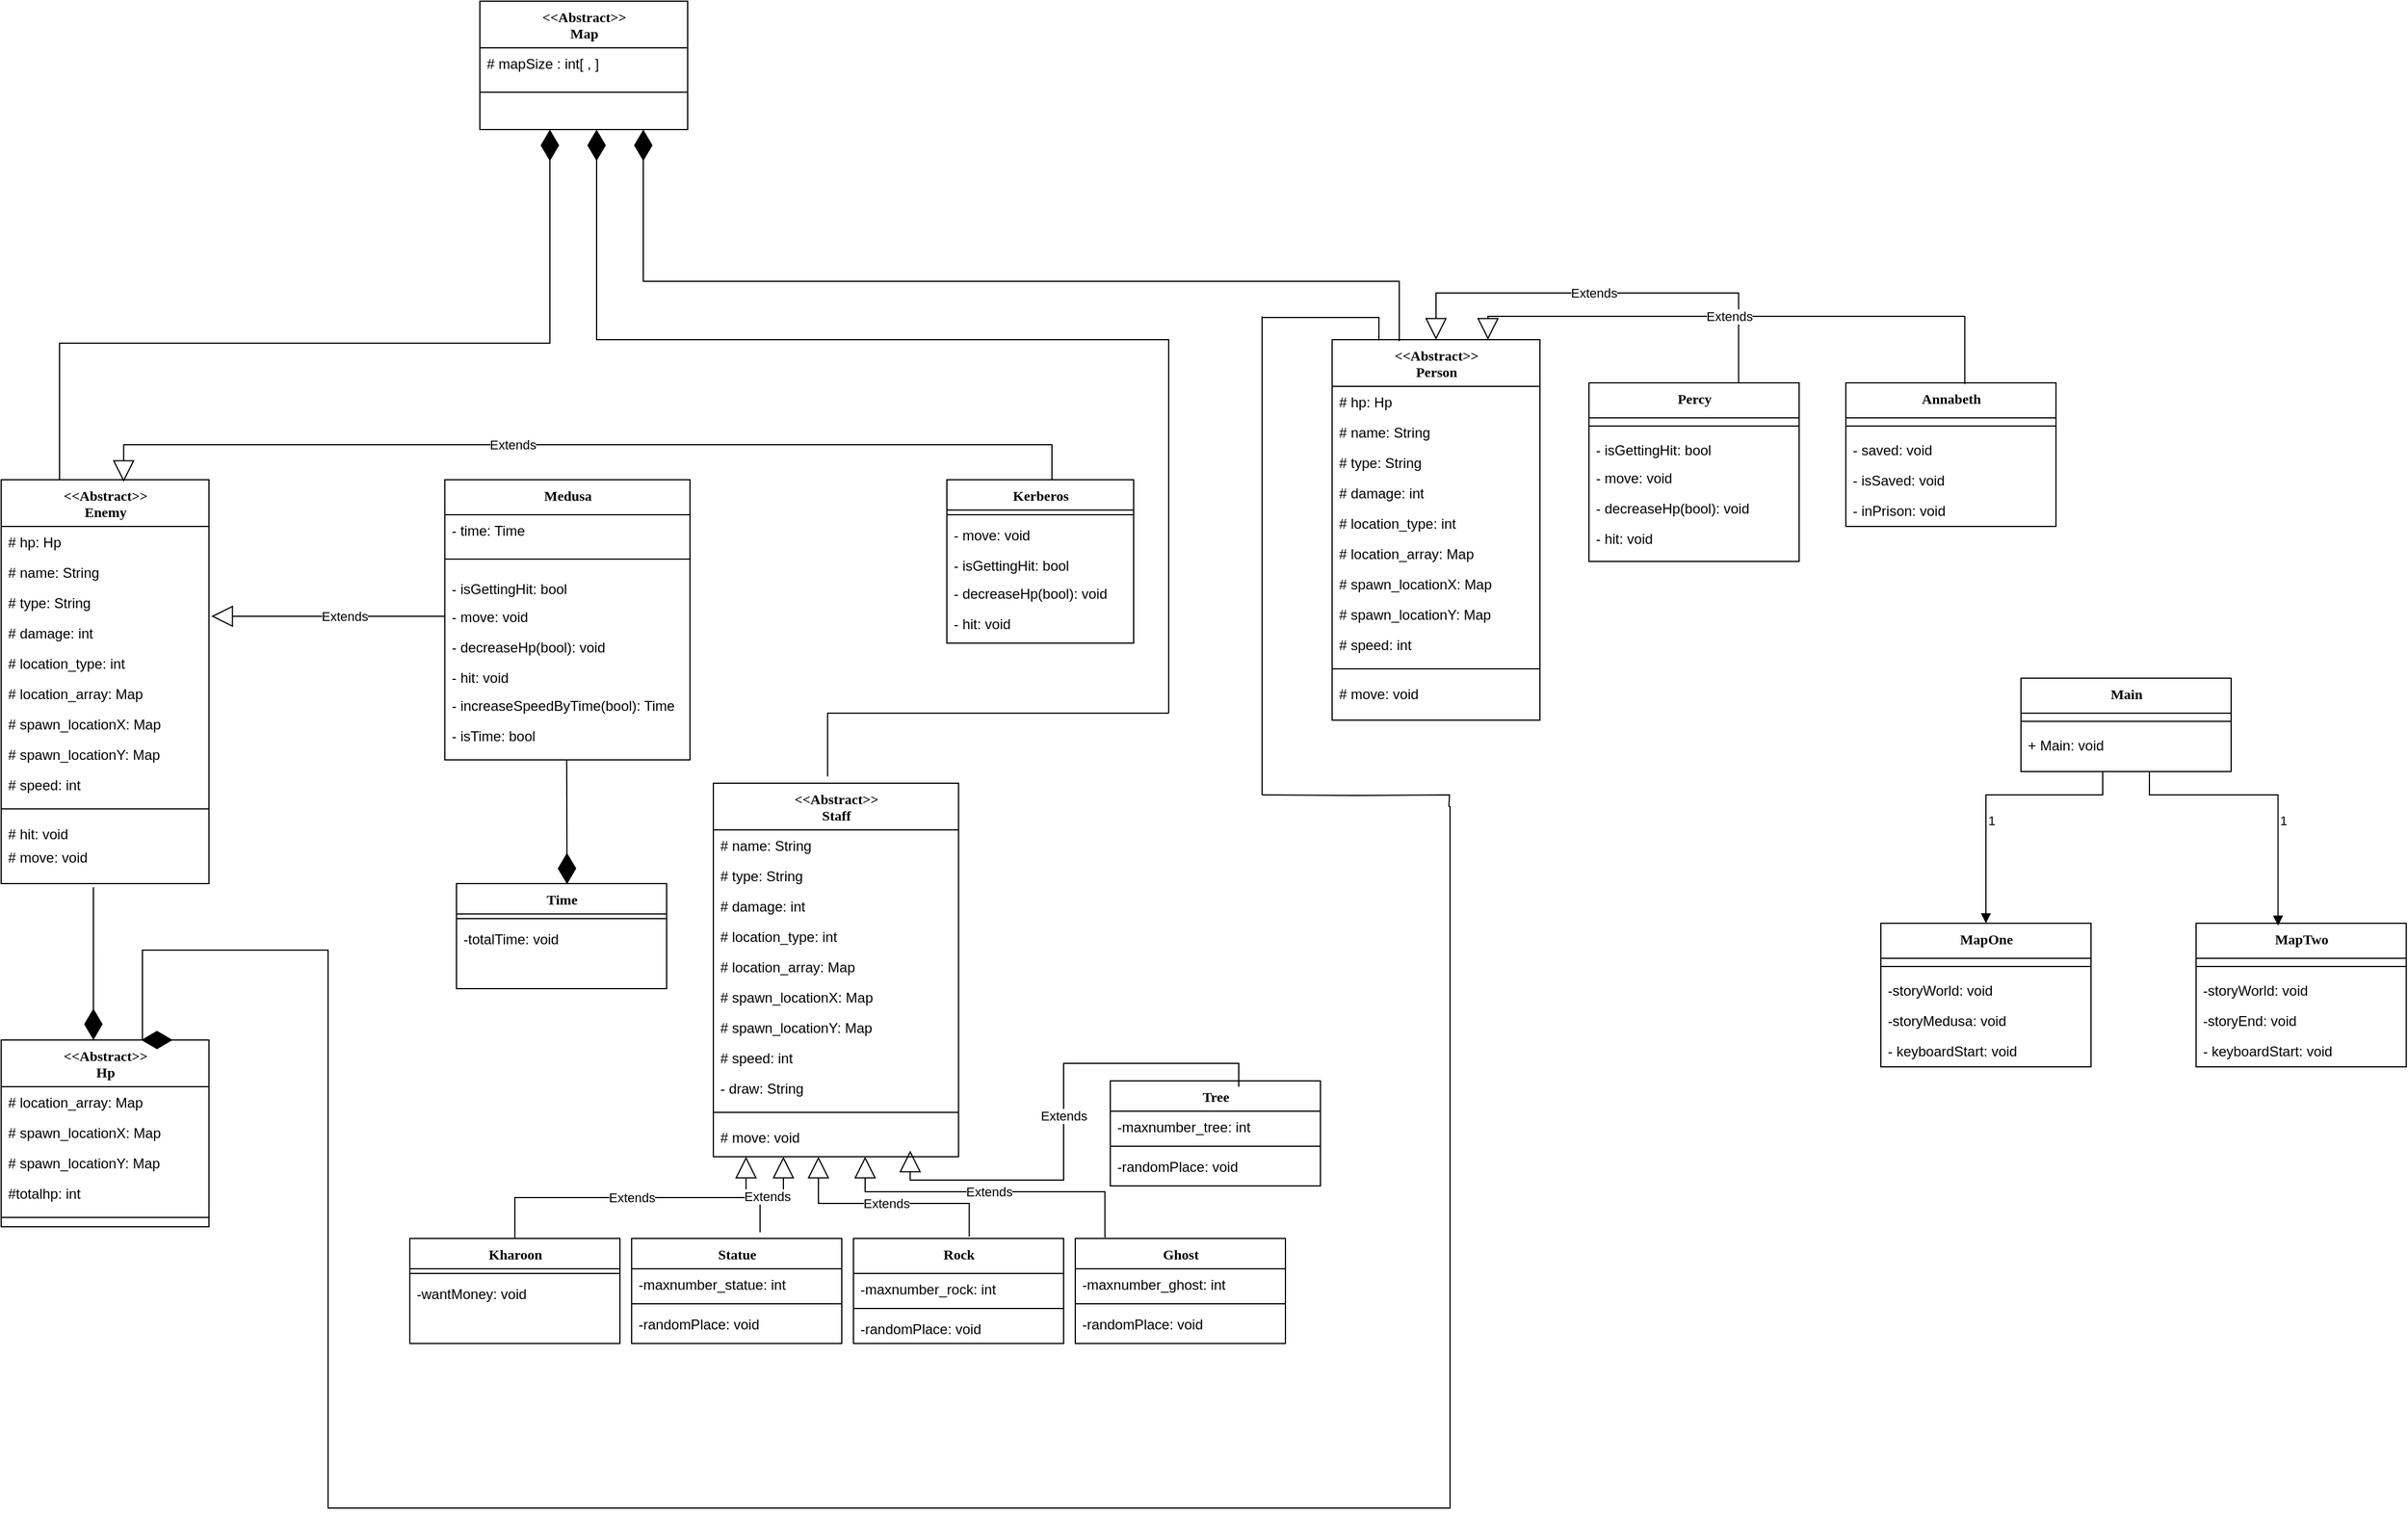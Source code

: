 <mxfile version="24.2.5" type="github">
  <diagram name="Page-1" id="9f46799a-70d6-7492-0946-bef42562c5a5">
    <mxGraphModel dx="1789" dy="2050" grid="1" gridSize="10" guides="1" tooltips="1" connect="1" arrows="1" fold="1" page="1" pageScale="1" pageWidth="1100" pageHeight="850" background="none" math="0" shadow="0">
      <root>
        <mxCell id="0" />
        <mxCell id="1" parent="0" />
        <mxCell id="78961159f06e98e8-17" value="&amp;lt;&amp;lt;Abstract&amp;gt;&amp;gt;&lt;br&gt;Enemy" style="swimlane;html=1;fontStyle=1;align=center;verticalAlign=top;childLayout=stackLayout;horizontal=1;startSize=40;horizontalStack=0;resizeParent=1;resizeLast=0;collapsible=1;marginBottom=0;swimlaneFillColor=#ffffff;rounded=0;shadow=0;comic=0;labelBackgroundColor=none;strokeWidth=1;fillColor=none;fontFamily=Verdana;fontSize=12" parent="1" vertex="1">
          <mxGeometry x="40" y="-400" width="178" height="346" as="geometry" />
        </mxCell>
        <mxCell id="78961159f06e98e8-21" value="# hp: Hp" style="text;html=1;strokeColor=none;fillColor=none;align=left;verticalAlign=top;spacingLeft=4;spacingRight=4;whiteSpace=wrap;overflow=hidden;rotatable=0;points=[[0,0.5],[1,0.5]];portConstraint=eastwest;" parent="78961159f06e98e8-17" vertex="1">
          <mxGeometry y="40" width="178" height="26" as="geometry" />
        </mxCell>
        <mxCell id="78961159f06e98e8-23" value="# name: String" style="text;html=1;strokeColor=none;fillColor=none;align=left;verticalAlign=top;spacingLeft=4;spacingRight=4;whiteSpace=wrap;overflow=hidden;rotatable=0;points=[[0,0.5],[1,0.5]];portConstraint=eastwest;" parent="78961159f06e98e8-17" vertex="1">
          <mxGeometry y="66" width="178" height="26" as="geometry" />
        </mxCell>
        <mxCell id="78961159f06e98e8-25" value="# type: String" style="text;html=1;strokeColor=none;fillColor=none;align=left;verticalAlign=top;spacingLeft=4;spacingRight=4;whiteSpace=wrap;overflow=hidden;rotatable=0;points=[[0,0.5],[1,0.5]];portConstraint=eastwest;" parent="78961159f06e98e8-17" vertex="1">
          <mxGeometry y="92" width="178" height="26" as="geometry" />
        </mxCell>
        <mxCell id="78961159f06e98e8-26" value="# damage: int" style="text;html=1;strokeColor=none;fillColor=none;align=left;verticalAlign=top;spacingLeft=4;spacingRight=4;whiteSpace=wrap;overflow=hidden;rotatable=0;points=[[0,0.5],[1,0.5]];portConstraint=eastwest;" parent="78961159f06e98e8-17" vertex="1">
          <mxGeometry y="118" width="178" height="26" as="geometry" />
        </mxCell>
        <mxCell id="78961159f06e98e8-24" value="# location_type: int&lt;div&gt;&lt;br&gt;&lt;/div&gt;" style="text;html=1;strokeColor=none;fillColor=none;align=left;verticalAlign=top;spacingLeft=4;spacingRight=4;whiteSpace=wrap;overflow=hidden;rotatable=0;points=[[0,0.5],[1,0.5]];portConstraint=eastwest;" parent="78961159f06e98e8-17" vertex="1">
          <mxGeometry y="144" width="178" height="26" as="geometry" />
        </mxCell>
        <mxCell id="qDR1dN11LgxM--blbOob-2" value="# location_array: Map&lt;div&gt;&lt;br&gt;&lt;/div&gt;" style="text;html=1;strokeColor=none;fillColor=none;align=left;verticalAlign=top;spacingLeft=4;spacingRight=4;whiteSpace=wrap;overflow=hidden;rotatable=0;points=[[0,0.5],[1,0.5]];portConstraint=eastwest;" vertex="1" parent="78961159f06e98e8-17">
          <mxGeometry y="170" width="178" height="26" as="geometry" />
        </mxCell>
        <mxCell id="qDR1dN11LgxM--blbOob-3" value="# spawn_locationX: Map&lt;div&gt;&lt;br&gt;&lt;/div&gt;" style="text;html=1;strokeColor=none;fillColor=none;align=left;verticalAlign=top;spacingLeft=4;spacingRight=4;whiteSpace=wrap;overflow=hidden;rotatable=0;points=[[0,0.5],[1,0.5]];portConstraint=eastwest;" vertex="1" parent="78961159f06e98e8-17">
          <mxGeometry y="196" width="178" height="26" as="geometry" />
        </mxCell>
        <mxCell id="qDR1dN11LgxM--blbOob-4" value="&lt;div&gt;# spawn_locationY: Map&lt;div&gt;&lt;br&gt;&lt;/div&gt;&lt;/div&gt;" style="text;html=1;strokeColor=none;fillColor=none;align=left;verticalAlign=top;spacingLeft=4;spacingRight=4;whiteSpace=wrap;overflow=hidden;rotatable=0;points=[[0,0.5],[1,0.5]];portConstraint=eastwest;" vertex="1" parent="78961159f06e98e8-17">
          <mxGeometry y="222" width="178" height="26" as="geometry" />
        </mxCell>
        <mxCell id="qDR1dN11LgxM--blbOob-5" value="&lt;div&gt;# speed: int&lt;/div&gt;&lt;div&gt;&lt;br&gt;&lt;div&gt;&lt;br&gt;&lt;/div&gt;&lt;/div&gt;" style="text;html=1;strokeColor=none;fillColor=none;align=left;verticalAlign=top;spacingLeft=4;spacingRight=4;whiteSpace=wrap;overflow=hidden;rotatable=0;points=[[0,0.5],[1,0.5]];portConstraint=eastwest;" vertex="1" parent="78961159f06e98e8-17">
          <mxGeometry y="248" width="178" height="26" as="geometry" />
        </mxCell>
        <mxCell id="78961159f06e98e8-19" value="" style="line;html=1;strokeWidth=1;fillColor=none;align=left;verticalAlign=middle;spacingTop=-1;spacingLeft=3;spacingRight=3;rotatable=0;labelPosition=right;points=[];portConstraint=eastwest;" parent="78961159f06e98e8-17" vertex="1">
          <mxGeometry y="274" width="178" height="16" as="geometry" />
        </mxCell>
        <mxCell id="78961159f06e98e8-20" value="# hit: void" style="text;html=1;strokeColor=none;fillColor=none;align=left;verticalAlign=top;spacingLeft=4;spacingRight=4;whiteSpace=wrap;overflow=hidden;rotatable=0;points=[[0,0.5],[1,0.5]];portConstraint=eastwest;" parent="78961159f06e98e8-17" vertex="1">
          <mxGeometry y="290" width="178" height="20" as="geometry" />
        </mxCell>
        <mxCell id="78961159f06e98e8-27" value="# move: void" style="text;html=1;strokeColor=none;fillColor=none;align=left;verticalAlign=top;spacingLeft=4;spacingRight=4;whiteSpace=wrap;overflow=hidden;rotatable=0;points=[[0,0.5],[1,0.5]];portConstraint=eastwest;" parent="78961159f06e98e8-17" vertex="1">
          <mxGeometry y="310" width="178" height="36" as="geometry" />
        </mxCell>
        <mxCell id="qDR1dN11LgxM--blbOob-1" style="edgeStyle=orthogonalEdgeStyle;rounded=0;orthogonalLoop=1;jettySize=auto;html=1;exitX=1;exitY=0.5;exitDx=0;exitDy=0;" edge="1" parent="78961159f06e98e8-17" source="78961159f06e98e8-24" target="78961159f06e98e8-24">
          <mxGeometry relative="1" as="geometry" />
        </mxCell>
        <mxCell id="78961159f06e98e8-30" value="Medusa" style="swimlane;html=1;fontStyle=1;align=center;verticalAlign=top;childLayout=stackLayout;horizontal=1;startSize=30;horizontalStack=0;resizeParent=1;resizeLast=0;collapsible=1;marginBottom=0;swimlaneFillColor=#ffffff;rounded=0;shadow=0;comic=0;labelBackgroundColor=none;strokeWidth=1;fillColor=none;fontFamily=Verdana;fontSize=12" parent="1" vertex="1">
          <mxGeometry x="420" y="-400" width="210" height="240" as="geometry" />
        </mxCell>
        <mxCell id="qDR1dN11LgxM--blbOob-23" value="- time: Time" style="text;html=1;strokeColor=none;fillColor=none;align=left;verticalAlign=top;spacingLeft=4;spacingRight=4;whiteSpace=wrap;overflow=hidden;rotatable=0;points=[[0,0.5],[1,0.5]];portConstraint=eastwest;" vertex="1" parent="78961159f06e98e8-30">
          <mxGeometry y="30" width="210" height="26" as="geometry" />
        </mxCell>
        <mxCell id="78961159f06e98e8-38" value="" style="line;html=1;strokeWidth=1;fillColor=none;align=left;verticalAlign=middle;spacingTop=-1;spacingLeft=3;spacingRight=3;rotatable=0;labelPosition=right;points=[];portConstraint=eastwest;" parent="78961159f06e98e8-30" vertex="1">
          <mxGeometry y="56" width="210" height="24" as="geometry" />
        </mxCell>
        <mxCell id="78961159f06e98e8-42" value="- isGettingHit: bool" style="text;html=1;strokeColor=none;fillColor=none;align=left;verticalAlign=top;spacingLeft=4;spacingRight=4;whiteSpace=wrap;overflow=hidden;rotatable=0;points=[[0,0.5],[1,0.5]];portConstraint=eastwest;" parent="78961159f06e98e8-30" vertex="1">
          <mxGeometry y="80" width="210" height="24" as="geometry" />
        </mxCell>
        <mxCell id="qDR1dN11LgxM--blbOob-9" value="- move: void" style="text;html=1;strokeColor=none;fillColor=none;align=left;verticalAlign=top;spacingLeft=4;spacingRight=4;whiteSpace=wrap;overflow=hidden;rotatable=0;points=[[0,0.5],[1,0.5]];portConstraint=eastwest;" vertex="1" parent="78961159f06e98e8-30">
          <mxGeometry y="104" width="210" height="26" as="geometry" />
        </mxCell>
        <mxCell id="78961159f06e98e8-40" value="- decreaseHp(bool): void" style="text;html=1;strokeColor=none;fillColor=none;align=left;verticalAlign=top;spacingLeft=4;spacingRight=4;whiteSpace=wrap;overflow=hidden;rotatable=0;points=[[0,0.5],[1,0.5]];portConstraint=eastwest;" parent="78961159f06e98e8-30" vertex="1">
          <mxGeometry y="130" width="210" height="26" as="geometry" />
        </mxCell>
        <mxCell id="78961159f06e98e8-39" value="- hit: void" style="text;html=1;strokeColor=none;fillColor=none;align=left;verticalAlign=top;spacingLeft=4;spacingRight=4;whiteSpace=wrap;overflow=hidden;rotatable=0;points=[[0,0.5],[1,0.5]];portConstraint=eastwest;" parent="78961159f06e98e8-30" vertex="1">
          <mxGeometry y="156" width="210" height="24" as="geometry" />
        </mxCell>
        <mxCell id="qDR1dN11LgxM--blbOob-24" value="- increaseSpeedByTime(bool): Time" style="text;html=1;strokeColor=none;fillColor=none;align=left;verticalAlign=top;spacingLeft=4;spacingRight=4;whiteSpace=wrap;overflow=hidden;rotatable=0;points=[[0,0.5],[1,0.5]];portConstraint=eastwest;" vertex="1" parent="78961159f06e98e8-30">
          <mxGeometry y="180" width="210" height="26" as="geometry" />
        </mxCell>
        <mxCell id="qDR1dN11LgxM--blbOob-161" value="- isTime: bool" style="text;html=1;strokeColor=none;fillColor=none;align=left;verticalAlign=top;spacingLeft=4;spacingRight=4;whiteSpace=wrap;overflow=hidden;rotatable=0;points=[[0,0.5],[1,0.5]];portConstraint=eastwest;" vertex="1" parent="78961159f06e98e8-30">
          <mxGeometry y="206" width="210" height="24" as="geometry" />
        </mxCell>
        <mxCell id="78961159f06e98e8-43" value="Kerberos" style="swimlane;html=1;fontStyle=1;align=center;verticalAlign=top;childLayout=stackLayout;horizontal=1;startSize=26;horizontalStack=0;resizeParent=1;resizeLast=0;collapsible=1;marginBottom=0;swimlaneFillColor=#ffffff;rounded=0;shadow=0;comic=0;labelBackgroundColor=none;strokeWidth=1;fillColor=none;fontFamily=Verdana;fontSize=12" parent="1" vertex="1">
          <mxGeometry x="850" y="-400" width="160" height="140" as="geometry" />
        </mxCell>
        <mxCell id="78961159f06e98e8-51" value="" style="line;html=1;strokeWidth=1;fillColor=none;align=left;verticalAlign=middle;spacingTop=-1;spacingLeft=3;spacingRight=3;rotatable=0;labelPosition=right;points=[];portConstraint=eastwest;" parent="78961159f06e98e8-43" vertex="1">
          <mxGeometry y="26" width="160" height="8" as="geometry" />
        </mxCell>
        <mxCell id="qDR1dN11LgxM--blbOob-25" value="- move: void" style="text;html=1;strokeColor=none;fillColor=none;align=left;verticalAlign=top;spacingLeft=4;spacingRight=4;whiteSpace=wrap;overflow=hidden;rotatable=0;points=[[0,0.5],[1,0.5]];portConstraint=eastwest;" vertex="1" parent="78961159f06e98e8-43">
          <mxGeometry y="34" width="160" height="26" as="geometry" />
        </mxCell>
        <mxCell id="qDR1dN11LgxM--blbOob-26" value="- isGettingHit: bool" style="text;html=1;strokeColor=none;fillColor=none;align=left;verticalAlign=top;spacingLeft=4;spacingRight=4;whiteSpace=wrap;overflow=hidden;rotatable=0;points=[[0,0.5],[1,0.5]];portConstraint=eastwest;" vertex="1" parent="78961159f06e98e8-43">
          <mxGeometry y="60" width="160" height="24" as="geometry" />
        </mxCell>
        <mxCell id="qDR1dN11LgxM--blbOob-27" value="- decreaseHp(bool): void" style="text;html=1;strokeColor=none;fillColor=none;align=left;verticalAlign=top;spacingLeft=4;spacingRight=4;whiteSpace=wrap;overflow=hidden;rotatable=0;points=[[0,0.5],[1,0.5]];portConstraint=eastwest;" vertex="1" parent="78961159f06e98e8-43">
          <mxGeometry y="84" width="160" height="26" as="geometry" />
        </mxCell>
        <mxCell id="qDR1dN11LgxM--blbOob-28" value="- hit: void" style="text;html=1;strokeColor=none;fillColor=none;align=left;verticalAlign=top;spacingLeft=4;spacingRight=4;whiteSpace=wrap;overflow=hidden;rotatable=0;points=[[0,0.5],[1,0.5]];portConstraint=eastwest;" vertex="1" parent="78961159f06e98e8-43">
          <mxGeometry y="110" width="160" height="24" as="geometry" />
        </mxCell>
        <mxCell id="78961159f06e98e8-95" value="&amp;lt;&amp;lt;Abstract&amp;gt;&amp;gt;&lt;br&gt;Staff" style="swimlane;html=1;fontStyle=1;align=center;verticalAlign=top;childLayout=stackLayout;horizontal=1;startSize=40;horizontalStack=0;resizeParent=1;resizeLast=0;collapsible=1;marginBottom=0;swimlaneFillColor=#ffffff;rounded=0;shadow=0;comic=0;labelBackgroundColor=none;strokeWidth=1;fillColor=none;fontFamily=Verdana;fontSize=12" parent="1" vertex="1">
          <mxGeometry x="650" y="-140" width="210" height="320" as="geometry" />
        </mxCell>
        <mxCell id="78961159f06e98e8-97" value="# name: String" style="text;html=1;strokeColor=none;fillColor=none;align=left;verticalAlign=top;spacingLeft=4;spacingRight=4;whiteSpace=wrap;overflow=hidden;rotatable=0;points=[[0,0.5],[1,0.5]];portConstraint=eastwest;" parent="78961159f06e98e8-95" vertex="1">
          <mxGeometry y="40" width="210" height="26" as="geometry" />
        </mxCell>
        <mxCell id="78961159f06e98e8-98" value="# type: String" style="text;html=1;strokeColor=none;fillColor=none;align=left;verticalAlign=top;spacingLeft=4;spacingRight=4;whiteSpace=wrap;overflow=hidden;rotatable=0;points=[[0,0.5],[1,0.5]];portConstraint=eastwest;" parent="78961159f06e98e8-95" vertex="1">
          <mxGeometry y="66" width="210" height="26" as="geometry" />
        </mxCell>
        <mxCell id="78961159f06e98e8-102" value="# damage: int&lt;div&gt;&lt;br/&gt;&lt;/div&gt;" style="text;html=1;strokeColor=none;fillColor=none;align=left;verticalAlign=top;spacingLeft=4;spacingRight=4;whiteSpace=wrap;overflow=hidden;rotatable=0;points=[[0,0.5],[1,0.5]];portConstraint=eastwest;" parent="78961159f06e98e8-95" vertex="1">
          <mxGeometry y="92" width="210" height="26" as="geometry" />
        </mxCell>
        <mxCell id="qDR1dN11LgxM--blbOob-32" value="&lt;div&gt;# location_type: int&lt;div&gt;&lt;br&gt;&lt;/div&gt;&lt;/div&gt;" style="text;html=1;strokeColor=none;fillColor=none;align=left;verticalAlign=top;spacingLeft=4;spacingRight=4;whiteSpace=wrap;overflow=hidden;rotatable=0;points=[[0,0.5],[1,0.5]];portConstraint=eastwest;" vertex="1" parent="78961159f06e98e8-95">
          <mxGeometry y="118" width="210" height="26" as="geometry" />
        </mxCell>
        <mxCell id="qDR1dN11LgxM--blbOob-33" value="# location_array: Map&lt;div&gt;&lt;br&gt;&lt;/div&gt;" style="text;html=1;strokeColor=none;fillColor=none;align=left;verticalAlign=top;spacingLeft=4;spacingRight=4;whiteSpace=wrap;overflow=hidden;rotatable=0;points=[[0,0.5],[1,0.5]];portConstraint=eastwest;" vertex="1" parent="78961159f06e98e8-95">
          <mxGeometry y="144" width="210" height="26" as="geometry" />
        </mxCell>
        <mxCell id="qDR1dN11LgxM--blbOob-34" value="# spawn_locationX: Map&lt;div&gt;&lt;br&gt;&lt;/div&gt;" style="text;html=1;strokeColor=none;fillColor=none;align=left;verticalAlign=top;spacingLeft=4;spacingRight=4;whiteSpace=wrap;overflow=hidden;rotatable=0;points=[[0,0.5],[1,0.5]];portConstraint=eastwest;" vertex="1" parent="78961159f06e98e8-95">
          <mxGeometry y="170" width="210" height="26" as="geometry" />
        </mxCell>
        <mxCell id="qDR1dN11LgxM--blbOob-35" value="&lt;div&gt;# spawn_locationY: Map&lt;div&gt;&lt;br&gt;&lt;/div&gt;&lt;/div&gt;" style="text;html=1;strokeColor=none;fillColor=none;align=left;verticalAlign=top;spacingLeft=4;spacingRight=4;whiteSpace=wrap;overflow=hidden;rotatable=0;points=[[0,0.5],[1,0.5]];portConstraint=eastwest;" vertex="1" parent="78961159f06e98e8-95">
          <mxGeometry y="196" width="210" height="26" as="geometry" />
        </mxCell>
        <mxCell id="qDR1dN11LgxM--blbOob-31" value="# speed: int&lt;div&gt;&lt;br&gt;&lt;/div&gt;" style="text;html=1;strokeColor=none;fillColor=none;align=left;verticalAlign=top;spacingLeft=4;spacingRight=4;whiteSpace=wrap;overflow=hidden;rotatable=0;points=[[0,0.5],[1,0.5]];portConstraint=eastwest;" vertex="1" parent="78961159f06e98e8-95">
          <mxGeometry y="222" width="210" height="26" as="geometry" />
        </mxCell>
        <mxCell id="qDR1dN11LgxM--blbOob-84" value="- draw: String" style="text;html=1;strokeColor=none;fillColor=none;align=left;verticalAlign=top;spacingLeft=4;spacingRight=4;whiteSpace=wrap;overflow=hidden;rotatable=0;points=[[0,0.5],[1,0.5]];portConstraint=eastwest;" vertex="1" parent="78961159f06e98e8-95">
          <mxGeometry y="248" width="210" height="26" as="geometry" />
        </mxCell>
        <mxCell id="78961159f06e98e8-103" value="" style="line;html=1;strokeWidth=1;fillColor=none;align=left;verticalAlign=middle;spacingTop=-1;spacingLeft=3;spacingRight=3;rotatable=0;labelPosition=right;points=[];portConstraint=eastwest;" parent="78961159f06e98e8-95" vertex="1">
          <mxGeometry y="274" width="210" height="16" as="geometry" />
        </mxCell>
        <mxCell id="qDR1dN11LgxM--blbOob-36" value="# move: void" style="text;html=1;strokeColor=none;fillColor=none;align=left;verticalAlign=top;spacingLeft=4;spacingRight=4;whiteSpace=wrap;overflow=hidden;rotatable=0;points=[[0,0.5],[1,0.5]];portConstraint=eastwest;" vertex="1" parent="78961159f06e98e8-95">
          <mxGeometry y="290" width="210" height="20" as="geometry" />
        </mxCell>
        <mxCell id="78961159f06e98e8-108" value="Rock" style="swimlane;html=1;fontStyle=1;align=center;verticalAlign=top;childLayout=stackLayout;horizontal=1;startSize=30;horizontalStack=0;resizeParent=1;resizeLast=0;collapsible=1;marginBottom=0;swimlaneFillColor=#ffffff;rounded=0;shadow=0;comic=0;labelBackgroundColor=none;strokeWidth=1;fillColor=none;fontFamily=Verdana;fontSize=12" parent="1" vertex="1">
          <mxGeometry x="770" y="250" width="180" height="90" as="geometry" />
        </mxCell>
        <mxCell id="qDR1dN11LgxM--blbOob-78" value="-maxnumber_rock: int" style="text;html=1;strokeColor=none;fillColor=none;align=left;verticalAlign=top;spacingLeft=4;spacingRight=4;whiteSpace=wrap;overflow=hidden;rotatable=0;points=[[0,0.5],[1,0.5]];portConstraint=eastwest;" vertex="1" parent="78961159f06e98e8-108">
          <mxGeometry y="30" width="180" height="26" as="geometry" />
        </mxCell>
        <mxCell id="78961159f06e98e8-116" value="" style="line;html=1;strokeWidth=1;fillColor=none;align=left;verticalAlign=middle;spacingTop=-1;spacingLeft=3;spacingRight=3;rotatable=0;labelPosition=right;points=[];portConstraint=eastwest;" parent="78961159f06e98e8-108" vertex="1">
          <mxGeometry y="56" width="180" height="8" as="geometry" />
        </mxCell>
        <mxCell id="qDR1dN11LgxM--blbOob-102" value="-randomPlace: void" style="text;html=1;strokeColor=none;fillColor=none;align=left;verticalAlign=top;spacingLeft=4;spacingRight=4;whiteSpace=wrap;overflow=hidden;rotatable=0;points=[[0,0.5],[1,0.5]];portConstraint=eastwest;" vertex="1" parent="78961159f06e98e8-108">
          <mxGeometry y="64" width="180" height="26" as="geometry" />
        </mxCell>
        <mxCell id="qDR1dN11LgxM--blbOob-18" value="Extends" style="endArrow=block;endSize=16;endFill=0;html=1;rounded=0;exitX=0;exitY=0.5;exitDx=0;exitDy=0;" edge="1" parent="1" source="qDR1dN11LgxM--blbOob-9">
          <mxGeometry x="-0.133" width="160" relative="1" as="geometry">
            <mxPoint x="430" y="40" as="sourcePoint" />
            <mxPoint x="220" y="-283" as="targetPoint" />
            <Array as="points">
              <mxPoint x="330" y="-283" />
            </Array>
            <mxPoint as="offset" />
          </mxGeometry>
        </mxCell>
        <mxCell id="qDR1dN11LgxM--blbOob-30" value="Extends" style="endArrow=block;endSize=16;endFill=0;html=1;rounded=0;entryX=0.5;entryY=0;entryDx=0;entryDy=0;edgeStyle=elbowEdgeStyle;elbow=vertical;exitX=0.463;exitY=-0.011;exitDx=0;exitDy=0;exitPerimeter=0;" edge="1" parent="1">
          <mxGeometry x="0.148" width="160" relative="1" as="geometry">
            <mxPoint x="940.0" y="-399.997" as="sourcePoint" />
            <mxPoint x="144.92" y="-398.16" as="targetPoint" />
            <Array as="points">
              <mxPoint x="550" y="-430" />
            </Array>
            <mxPoint as="offset" />
          </mxGeometry>
        </mxCell>
        <mxCell id="qDR1dN11LgxM--blbOob-37" value="Statue" style="swimlane;html=1;fontStyle=1;align=center;verticalAlign=top;childLayout=stackLayout;horizontal=1;startSize=26;horizontalStack=0;resizeParent=1;resizeLast=0;collapsible=1;marginBottom=0;swimlaneFillColor=#ffffff;rounded=0;shadow=0;comic=0;labelBackgroundColor=none;strokeWidth=1;fillColor=none;fontFamily=Verdana;fontSize=12" vertex="1" parent="1">
          <mxGeometry x="580" y="250" width="180" height="90" as="geometry" />
        </mxCell>
        <mxCell id="qDR1dN11LgxM--blbOob-77" value="-maxnumber_statue: int" style="text;html=1;strokeColor=none;fillColor=none;align=left;verticalAlign=top;spacingLeft=4;spacingRight=4;whiteSpace=wrap;overflow=hidden;rotatable=0;points=[[0,0.5],[1,0.5]];portConstraint=eastwest;" vertex="1" parent="qDR1dN11LgxM--blbOob-37">
          <mxGeometry y="26" width="180" height="26" as="geometry" />
        </mxCell>
        <mxCell id="qDR1dN11LgxM--blbOob-40" value="" style="line;html=1;strokeWidth=1;fillColor=none;align=left;verticalAlign=middle;spacingTop=-1;spacingLeft=3;spacingRight=3;rotatable=0;labelPosition=right;points=[];portConstraint=eastwest;" vertex="1" parent="qDR1dN11LgxM--blbOob-37">
          <mxGeometry y="52" width="180" height="8" as="geometry" />
        </mxCell>
        <mxCell id="qDR1dN11LgxM--blbOob-104" value="-randomPlace: void" style="text;html=1;strokeColor=none;fillColor=none;align=left;verticalAlign=top;spacingLeft=4;spacingRight=4;whiteSpace=wrap;overflow=hidden;rotatable=0;points=[[0,0.5],[1,0.5]];portConstraint=eastwest;" vertex="1" parent="qDR1dN11LgxM--blbOob-37">
          <mxGeometry y="60" width="180" height="26" as="geometry" />
        </mxCell>
        <mxCell id="qDR1dN11LgxM--blbOob-44" value="Kharoon" style="swimlane;html=1;fontStyle=1;align=center;verticalAlign=top;childLayout=stackLayout;horizontal=1;startSize=26;horizontalStack=0;resizeParent=1;resizeLast=0;collapsible=1;marginBottom=0;swimlaneFillColor=#ffffff;rounded=0;shadow=0;comic=0;labelBackgroundColor=none;strokeWidth=1;fillColor=none;fontFamily=Verdana;fontSize=12" vertex="1" parent="1">
          <mxGeometry x="390" y="250" width="180" height="90" as="geometry" />
        </mxCell>
        <mxCell id="qDR1dN11LgxM--blbOob-47" value="" style="line;html=1;strokeWidth=1;fillColor=none;align=left;verticalAlign=middle;spacingTop=-1;spacingLeft=3;spacingRight=3;rotatable=0;labelPosition=right;points=[];portConstraint=eastwest;" vertex="1" parent="qDR1dN11LgxM--blbOob-44">
          <mxGeometry y="26" width="180" height="8" as="geometry" />
        </mxCell>
        <mxCell id="qDR1dN11LgxM--blbOob-83" value="-wantMoney: void" style="text;html=1;strokeColor=none;fillColor=none;align=left;verticalAlign=top;spacingLeft=4;spacingRight=4;whiteSpace=wrap;overflow=hidden;rotatable=0;points=[[0,0.5],[1,0.5]];portConstraint=eastwest;" vertex="1" parent="qDR1dN11LgxM--blbOob-44">
          <mxGeometry y="34" width="180" height="26" as="geometry" />
        </mxCell>
        <mxCell id="qDR1dN11LgxM--blbOob-50" value="Extends" style="endArrow=block;endSize=16;endFill=0;html=1;rounded=0;edgeStyle=elbowEdgeStyle;elbow=vertical;exitX=0.5;exitY=0;exitDx=0;exitDy=0;" edge="1" parent="1" source="qDR1dN11LgxM--blbOob-44">
          <mxGeometry x="0.004" width="160" relative="1" as="geometry">
            <mxPoint x="440" y="250" as="sourcePoint" />
            <mxPoint x="678" y="180" as="targetPoint" />
            <mxPoint as="offset" />
          </mxGeometry>
        </mxCell>
        <mxCell id="qDR1dN11LgxM--blbOob-53" value="Extends" style="endArrow=block;endSize=16;endFill=0;html=1;rounded=0;edgeStyle=elbowEdgeStyle;elbow=vertical;exitX=0.567;exitY=-0.058;exitDx=0;exitDy=0;exitPerimeter=0;" edge="1" parent="1">
          <mxGeometry x="-0.099" y="-1" width="160" relative="1" as="geometry">
            <mxPoint x="690" y="244.78" as="sourcePoint" />
            <mxPoint x="710" y="180" as="targetPoint" />
            <mxPoint as="offset" />
            <Array as="points" />
          </mxGeometry>
        </mxCell>
        <mxCell id="qDR1dN11LgxM--blbOob-54" value="Extends" style="endArrow=block;endSize=16;endFill=0;html=1;rounded=0;edgeStyle=elbowEdgeStyle;elbow=vertical;exitX=0.551;exitY=-0.016;exitDx=0;exitDy=0;exitPerimeter=0;" edge="1" parent="1" source="78961159f06e98e8-108">
          <mxGeometry x="0.01" width="160" relative="1" as="geometry">
            <mxPoint x="1010" y="570" as="sourcePoint" />
            <mxPoint x="740" y="180" as="targetPoint" />
            <mxPoint as="offset" />
            <Array as="points">
              <mxPoint x="820" y="220" />
            </Array>
          </mxGeometry>
        </mxCell>
        <mxCell id="qDR1dN11LgxM--blbOob-63" value="&amp;lt;&amp;lt;Abstract&amp;gt;&amp;gt;&lt;br&gt;Map" style="swimlane;html=1;fontStyle=1;align=center;verticalAlign=top;childLayout=stackLayout;horizontal=1;startSize=40;horizontalStack=0;resizeParent=1;resizeLast=0;collapsible=1;marginBottom=0;swimlaneFillColor=#ffffff;rounded=0;shadow=0;comic=0;labelBackgroundColor=none;strokeWidth=1;fillColor=none;fontFamily=Verdana;fontSize=12" vertex="1" parent="1">
          <mxGeometry x="450" y="-810" width="178" height="110" as="geometry" />
        </mxCell>
        <mxCell id="qDR1dN11LgxM--blbOob-68" value="# mapSize : int[ , ]&lt;div&gt;&lt;br&gt;&lt;/div&gt;" style="text;html=1;strokeColor=none;fillColor=none;align=left;verticalAlign=top;spacingLeft=4;spacingRight=4;whiteSpace=wrap;overflow=hidden;rotatable=0;points=[[0,0.5],[1,0.5]];portConstraint=eastwest;" vertex="1" parent="qDR1dN11LgxM--blbOob-63">
          <mxGeometry y="40" width="178" height="26" as="geometry" />
        </mxCell>
        <mxCell id="qDR1dN11LgxM--blbOob-73" value="" style="line;html=1;strokeWidth=1;fillColor=none;align=left;verticalAlign=middle;spacingTop=-1;spacingLeft=3;spacingRight=3;rotatable=0;labelPosition=right;points=[];portConstraint=eastwest;" vertex="1" parent="qDR1dN11LgxM--blbOob-63">
          <mxGeometry y="66" width="178" height="24" as="geometry" />
        </mxCell>
        <mxCell id="qDR1dN11LgxM--blbOob-76" style="edgeStyle=orthogonalEdgeStyle;rounded=0;orthogonalLoop=1;jettySize=auto;html=1;exitX=1;exitY=0.5;exitDx=0;exitDy=0;" edge="1" parent="qDR1dN11LgxM--blbOob-63" source="qDR1dN11LgxM--blbOob-68" target="qDR1dN11LgxM--blbOob-68">
          <mxGeometry relative="1" as="geometry" />
        </mxCell>
        <mxCell id="qDR1dN11LgxM--blbOob-80" value="" style="endArrow=diamondThin;endFill=1;endSize=24;html=1;rounded=0;edgeStyle=orthogonalEdgeStyle;exitX=0.294;exitY=-0.007;exitDx=0;exitDy=0;exitPerimeter=0;" edge="1" parent="1">
          <mxGeometry width="160" relative="1" as="geometry">
            <mxPoint x="92.332" y="-400.0" as="sourcePoint" />
            <mxPoint x="510" y="-700" as="targetPoint" />
            <Array as="points">
              <mxPoint x="90" y="-400" />
              <mxPoint x="90" y="-517" />
              <mxPoint x="510" y="-517" />
            </Array>
          </mxGeometry>
        </mxCell>
        <mxCell id="qDR1dN11LgxM--blbOob-81" value="" style="endArrow=diamondThin;endFill=1;endSize=24;html=1;rounded=0;edgeStyle=elbowEdgeStyle;elbow=vertical;" edge="1" parent="1">
          <mxGeometry width="160" relative="1" as="geometry">
            <mxPoint x="1040" y="-200" as="sourcePoint" />
            <mxPoint x="550" y="-700" as="targetPoint" />
            <Array as="points">
              <mxPoint x="910" y="-520" />
            </Array>
          </mxGeometry>
        </mxCell>
        <mxCell id="qDR1dN11LgxM--blbOob-82" value="" style="endArrow=none;html=1;rounded=0;edgeStyle=elbowEdgeStyle;elbow=vertical;exitX=0.466;exitY=-0.018;exitDx=0;exitDy=0;exitPerimeter=0;" edge="1" parent="1" source="78961159f06e98e8-95">
          <mxGeometry width="50" height="50" relative="1" as="geometry">
            <mxPoint x="850" y="-180" as="sourcePoint" />
            <mxPoint x="1040" y="-200" as="targetPoint" />
            <Array as="points">
              <mxPoint x="950" y="-200" />
            </Array>
          </mxGeometry>
        </mxCell>
        <mxCell id="qDR1dN11LgxM--blbOob-85" value="&amp;lt;&amp;lt;Abstract&amp;gt;&amp;gt;&lt;br&gt;Person" style="swimlane;html=1;fontStyle=1;align=center;verticalAlign=top;childLayout=stackLayout;horizontal=1;startSize=40;horizontalStack=0;resizeParent=1;resizeLast=0;collapsible=1;marginBottom=0;swimlaneFillColor=#ffffff;rounded=0;shadow=0;comic=0;labelBackgroundColor=none;strokeWidth=1;fillColor=none;fontFamily=Verdana;fontSize=12" vertex="1" parent="1">
          <mxGeometry x="1180" y="-520" width="178" height="326" as="geometry" />
        </mxCell>
        <mxCell id="qDR1dN11LgxM--blbOob-86" value="# hp: Hp" style="text;html=1;strokeColor=none;fillColor=none;align=left;verticalAlign=top;spacingLeft=4;spacingRight=4;whiteSpace=wrap;overflow=hidden;rotatable=0;points=[[0,0.5],[1,0.5]];portConstraint=eastwest;" vertex="1" parent="qDR1dN11LgxM--blbOob-85">
          <mxGeometry y="40" width="178" height="26" as="geometry" />
        </mxCell>
        <mxCell id="qDR1dN11LgxM--blbOob-87" value="# name: String" style="text;html=1;strokeColor=none;fillColor=none;align=left;verticalAlign=top;spacingLeft=4;spacingRight=4;whiteSpace=wrap;overflow=hidden;rotatable=0;points=[[0,0.5],[1,0.5]];portConstraint=eastwest;" vertex="1" parent="qDR1dN11LgxM--blbOob-85">
          <mxGeometry y="66" width="178" height="26" as="geometry" />
        </mxCell>
        <mxCell id="qDR1dN11LgxM--blbOob-88" value="# type: String" style="text;html=1;strokeColor=none;fillColor=none;align=left;verticalAlign=top;spacingLeft=4;spacingRight=4;whiteSpace=wrap;overflow=hidden;rotatable=0;points=[[0,0.5],[1,0.5]];portConstraint=eastwest;" vertex="1" parent="qDR1dN11LgxM--blbOob-85">
          <mxGeometry y="92" width="178" height="26" as="geometry" />
        </mxCell>
        <mxCell id="qDR1dN11LgxM--blbOob-89" value="# damage: int" style="text;html=1;strokeColor=none;fillColor=none;align=left;verticalAlign=top;spacingLeft=4;spacingRight=4;whiteSpace=wrap;overflow=hidden;rotatable=0;points=[[0,0.5],[1,0.5]];portConstraint=eastwest;" vertex="1" parent="qDR1dN11LgxM--blbOob-85">
          <mxGeometry y="118" width="178" height="26" as="geometry" />
        </mxCell>
        <mxCell id="qDR1dN11LgxM--blbOob-90" value="# location_type: int&lt;div&gt;&lt;br&gt;&lt;/div&gt;" style="text;html=1;strokeColor=none;fillColor=none;align=left;verticalAlign=top;spacingLeft=4;spacingRight=4;whiteSpace=wrap;overflow=hidden;rotatable=0;points=[[0,0.5],[1,0.5]];portConstraint=eastwest;" vertex="1" parent="qDR1dN11LgxM--blbOob-85">
          <mxGeometry y="144" width="178" height="26" as="geometry" />
        </mxCell>
        <mxCell id="qDR1dN11LgxM--blbOob-91" value="# location_array: Map&lt;div&gt;&lt;br&gt;&lt;/div&gt;" style="text;html=1;strokeColor=none;fillColor=none;align=left;verticalAlign=top;spacingLeft=4;spacingRight=4;whiteSpace=wrap;overflow=hidden;rotatable=0;points=[[0,0.5],[1,0.5]];portConstraint=eastwest;" vertex="1" parent="qDR1dN11LgxM--blbOob-85">
          <mxGeometry y="170" width="178" height="26" as="geometry" />
        </mxCell>
        <mxCell id="qDR1dN11LgxM--blbOob-92" value="# spawn_locationX: Map&lt;div&gt;&lt;br&gt;&lt;/div&gt;" style="text;html=1;strokeColor=none;fillColor=none;align=left;verticalAlign=top;spacingLeft=4;spacingRight=4;whiteSpace=wrap;overflow=hidden;rotatable=0;points=[[0,0.5],[1,0.5]];portConstraint=eastwest;" vertex="1" parent="qDR1dN11LgxM--blbOob-85">
          <mxGeometry y="196" width="178" height="26" as="geometry" />
        </mxCell>
        <mxCell id="qDR1dN11LgxM--blbOob-93" value="&lt;div&gt;# spawn_locationY: Map&lt;div&gt;&lt;br&gt;&lt;/div&gt;&lt;/div&gt;" style="text;html=1;strokeColor=none;fillColor=none;align=left;verticalAlign=top;spacingLeft=4;spacingRight=4;whiteSpace=wrap;overflow=hidden;rotatable=0;points=[[0,0.5],[1,0.5]];portConstraint=eastwest;" vertex="1" parent="qDR1dN11LgxM--blbOob-85">
          <mxGeometry y="222" width="178" height="26" as="geometry" />
        </mxCell>
        <mxCell id="qDR1dN11LgxM--blbOob-94" value="&lt;div&gt;# speed: int&lt;/div&gt;&lt;div&gt;&lt;br&gt;&lt;div&gt;&lt;br&gt;&lt;/div&gt;&lt;/div&gt;" style="text;html=1;strokeColor=none;fillColor=none;align=left;verticalAlign=top;spacingLeft=4;spacingRight=4;whiteSpace=wrap;overflow=hidden;rotatable=0;points=[[0,0.5],[1,0.5]];portConstraint=eastwest;" vertex="1" parent="qDR1dN11LgxM--blbOob-85">
          <mxGeometry y="248" width="178" height="26" as="geometry" />
        </mxCell>
        <mxCell id="qDR1dN11LgxM--blbOob-95" value="" style="line;html=1;strokeWidth=1;fillColor=none;align=left;verticalAlign=middle;spacingTop=-1;spacingLeft=3;spacingRight=3;rotatable=0;labelPosition=right;points=[];portConstraint=eastwest;" vertex="1" parent="qDR1dN11LgxM--blbOob-85">
          <mxGeometry y="274" width="178" height="16" as="geometry" />
        </mxCell>
        <mxCell id="qDR1dN11LgxM--blbOob-97" value="# move: void" style="text;html=1;strokeColor=none;fillColor=none;align=left;verticalAlign=top;spacingLeft=4;spacingRight=4;whiteSpace=wrap;overflow=hidden;rotatable=0;points=[[0,0.5],[1,0.5]];portConstraint=eastwest;" vertex="1" parent="qDR1dN11LgxM--blbOob-85">
          <mxGeometry y="290" width="178" height="36" as="geometry" />
        </mxCell>
        <mxCell id="qDR1dN11LgxM--blbOob-98" style="edgeStyle=orthogonalEdgeStyle;rounded=0;orthogonalLoop=1;jettySize=auto;html=1;exitX=1;exitY=0.5;exitDx=0;exitDy=0;" edge="1" parent="qDR1dN11LgxM--blbOob-85" source="qDR1dN11LgxM--blbOob-90" target="qDR1dN11LgxM--blbOob-90">
          <mxGeometry relative="1" as="geometry" />
        </mxCell>
        <mxCell id="qDR1dN11LgxM--blbOob-99" value="Ghost" style="swimlane;html=1;fontStyle=1;align=center;verticalAlign=top;childLayout=stackLayout;horizontal=1;startSize=26;horizontalStack=0;resizeParent=1;resizeLast=0;collapsible=1;marginBottom=0;swimlaneFillColor=#ffffff;rounded=0;shadow=0;comic=0;labelBackgroundColor=none;strokeWidth=1;fillColor=none;fontFamily=Verdana;fontSize=12" vertex="1" parent="1">
          <mxGeometry x="960" y="250" width="180" height="90" as="geometry" />
        </mxCell>
        <mxCell id="qDR1dN11LgxM--blbOob-101" value="-maxnumber_ghost: int" style="text;html=1;strokeColor=none;fillColor=none;align=left;verticalAlign=top;spacingLeft=4;spacingRight=4;whiteSpace=wrap;overflow=hidden;rotatable=0;points=[[0,0.5],[1,0.5]];portConstraint=eastwest;" vertex="1" parent="qDR1dN11LgxM--blbOob-99">
          <mxGeometry y="26" width="180" height="26" as="geometry" />
        </mxCell>
        <mxCell id="qDR1dN11LgxM--blbOob-100" value="" style="line;html=1;strokeWidth=1;fillColor=none;align=left;verticalAlign=middle;spacingTop=-1;spacingLeft=3;spacingRight=3;rotatable=0;labelPosition=right;points=[];portConstraint=eastwest;" vertex="1" parent="qDR1dN11LgxM--blbOob-99">
          <mxGeometry y="52" width="180" height="8" as="geometry" />
        </mxCell>
        <mxCell id="qDR1dN11LgxM--blbOob-103" value="-randomPlace: void" style="text;html=1;strokeColor=none;fillColor=none;align=left;verticalAlign=top;spacingLeft=4;spacingRight=4;whiteSpace=wrap;overflow=hidden;rotatable=0;points=[[0,0.5],[1,0.5]];portConstraint=eastwest;" vertex="1" parent="qDR1dN11LgxM--blbOob-99">
          <mxGeometry y="60" width="180" height="26" as="geometry" />
        </mxCell>
        <mxCell id="qDR1dN11LgxM--blbOob-105" value="Extends" style="endArrow=block;endSize=16;endFill=0;html=1;rounded=0;edgeStyle=elbowEdgeStyle;elbow=vertical;exitX=0.141;exitY=-0.009;exitDx=0;exitDy=0;exitPerimeter=0;" edge="1" parent="1" source="qDR1dN11LgxM--blbOob-99">
          <mxGeometry x="0.01" width="160" relative="1" as="geometry">
            <mxPoint x="1041.42" y="248.56" as="sourcePoint" />
            <mxPoint x="780" y="180" as="targetPoint" />
            <mxPoint as="offset" />
            <Array as="points">
              <mxPoint x="890" y="210" />
            </Array>
          </mxGeometry>
        </mxCell>
        <mxCell id="qDR1dN11LgxM--blbOob-106" value="Percy" style="swimlane;html=1;fontStyle=1;align=center;verticalAlign=top;childLayout=stackLayout;horizontal=1;startSize=30;horizontalStack=0;resizeParent=1;resizeLast=0;collapsible=1;marginBottom=0;swimlaneFillColor=#ffffff;rounded=0;shadow=0;comic=0;labelBackgroundColor=none;strokeWidth=1;fillColor=none;fontFamily=Verdana;fontSize=12" vertex="1" parent="1">
          <mxGeometry x="1400" y="-483" width="180" height="153" as="geometry" />
        </mxCell>
        <mxCell id="qDR1dN11LgxM--blbOob-108" value="" style="line;html=1;strokeWidth=1;fillColor=none;align=left;verticalAlign=middle;spacingTop=-1;spacingLeft=3;spacingRight=3;rotatable=0;labelPosition=right;points=[];portConstraint=eastwest;" vertex="1" parent="qDR1dN11LgxM--blbOob-106">
          <mxGeometry y="30" width="180" height="14" as="geometry" />
        </mxCell>
        <mxCell id="qDR1dN11LgxM--blbOob-109" value="- isGettingHit: bool" style="text;html=1;strokeColor=none;fillColor=none;align=left;verticalAlign=top;spacingLeft=4;spacingRight=4;whiteSpace=wrap;overflow=hidden;rotatable=0;points=[[0,0.5],[1,0.5]];portConstraint=eastwest;" vertex="1" parent="qDR1dN11LgxM--blbOob-106">
          <mxGeometry y="44" width="180" height="24" as="geometry" />
        </mxCell>
        <mxCell id="qDR1dN11LgxM--blbOob-110" value="- move: void" style="text;html=1;strokeColor=none;fillColor=none;align=left;verticalAlign=top;spacingLeft=4;spacingRight=4;whiteSpace=wrap;overflow=hidden;rotatable=0;points=[[0,0.5],[1,0.5]];portConstraint=eastwest;" vertex="1" parent="qDR1dN11LgxM--blbOob-106">
          <mxGeometry y="68" width="180" height="26" as="geometry" />
        </mxCell>
        <mxCell id="qDR1dN11LgxM--blbOob-111" value="- decreaseHp(bool): void" style="text;html=1;strokeColor=none;fillColor=none;align=left;verticalAlign=top;spacingLeft=4;spacingRight=4;whiteSpace=wrap;overflow=hidden;rotatable=0;points=[[0,0.5],[1,0.5]];portConstraint=eastwest;" vertex="1" parent="qDR1dN11LgxM--blbOob-106">
          <mxGeometry y="94" width="180" height="26" as="geometry" />
        </mxCell>
        <mxCell id="qDR1dN11LgxM--blbOob-112" value="- hit: void" style="text;html=1;strokeColor=none;fillColor=none;align=left;verticalAlign=top;spacingLeft=4;spacingRight=4;whiteSpace=wrap;overflow=hidden;rotatable=0;points=[[0,0.5],[1,0.5]];portConstraint=eastwest;" vertex="1" parent="qDR1dN11LgxM--blbOob-106">
          <mxGeometry y="120" width="180" height="24" as="geometry" />
        </mxCell>
        <mxCell id="qDR1dN11LgxM--blbOob-114" value="Annabeth" style="swimlane;html=1;fontStyle=1;align=center;verticalAlign=top;childLayout=stackLayout;horizontal=1;startSize=30;horizontalStack=0;resizeParent=1;resizeLast=0;collapsible=1;marginBottom=0;swimlaneFillColor=#ffffff;rounded=0;shadow=0;comic=0;labelBackgroundColor=none;strokeWidth=1;fillColor=none;fontFamily=Verdana;fontSize=12" vertex="1" parent="1">
          <mxGeometry x="1620" y="-483" width="180" height="123" as="geometry" />
        </mxCell>
        <mxCell id="qDR1dN11LgxM--blbOob-116" value="" style="line;html=1;strokeWidth=1;fillColor=none;align=left;verticalAlign=middle;spacingTop=-1;spacingLeft=3;spacingRight=3;rotatable=0;labelPosition=right;points=[];portConstraint=eastwest;" vertex="1" parent="qDR1dN11LgxM--blbOob-114">
          <mxGeometry y="30" width="180" height="14" as="geometry" />
        </mxCell>
        <mxCell id="qDR1dN11LgxM--blbOob-118" value="- saved: void" style="text;html=1;strokeColor=none;fillColor=none;align=left;verticalAlign=top;spacingLeft=4;spacingRight=4;whiteSpace=wrap;overflow=hidden;rotatable=0;points=[[0,0.5],[1,0.5]];portConstraint=eastwest;" vertex="1" parent="qDR1dN11LgxM--blbOob-114">
          <mxGeometry y="44" width="180" height="26" as="geometry" />
        </mxCell>
        <mxCell id="qDR1dN11LgxM--blbOob-126" value="- isSaved: void" style="text;html=1;strokeColor=none;fillColor=none;align=left;verticalAlign=top;spacingLeft=4;spacingRight=4;whiteSpace=wrap;overflow=hidden;rotatable=0;points=[[0,0.5],[1,0.5]];portConstraint=eastwest;" vertex="1" parent="qDR1dN11LgxM--blbOob-114">
          <mxGeometry y="70" width="180" height="26" as="geometry" />
        </mxCell>
        <mxCell id="qDR1dN11LgxM--blbOob-127" value="- inPrison: void" style="text;html=1;strokeColor=none;fillColor=none;align=left;verticalAlign=top;spacingLeft=4;spacingRight=4;whiteSpace=wrap;overflow=hidden;rotatable=0;points=[[0,0.5],[1,0.5]];portConstraint=eastwest;" vertex="1" parent="qDR1dN11LgxM--blbOob-114">
          <mxGeometry y="96" width="180" height="26" as="geometry" />
        </mxCell>
        <mxCell id="qDR1dN11LgxM--blbOob-128" value="Extends" style="endArrow=block;endSize=16;endFill=0;html=1;rounded=0;entryX=0.5;entryY=0;entryDx=0;entryDy=0;edgeStyle=elbowEdgeStyle;elbow=vertical;exitX=0.712;exitY=0.001;exitDx=0;exitDy=0;exitPerimeter=0;" edge="1" parent="1" source="qDR1dN11LgxM--blbOob-106" target="qDR1dN11LgxM--blbOob-85">
          <mxGeometry x="0.067" width="160" relative="1" as="geometry">
            <mxPoint x="1630" y="-490" as="sourcePoint" />
            <mxPoint x="1252" y="-558.16" as="targetPoint" />
            <Array as="points">
              <mxPoint x="1430" y="-560" />
            </Array>
            <mxPoint as="offset" />
          </mxGeometry>
        </mxCell>
        <mxCell id="qDR1dN11LgxM--blbOob-129" value="Extends" style="endArrow=block;endSize=16;endFill=0;html=1;rounded=0;entryX=0.75;entryY=0;entryDx=0;entryDy=0;edgeStyle=elbowEdgeStyle;elbow=vertical;exitX=0.566;exitY=0.008;exitDx=0;exitDy=0;exitPerimeter=0;" edge="1" parent="1" source="qDR1dN11LgxM--blbOob-114" target="qDR1dN11LgxM--blbOob-85">
          <mxGeometry x="0.067" width="160" relative="1" as="geometry">
            <mxPoint x="1840" y="-490" as="sourcePoint" />
            <mxPoint x="1320" y="-530" as="targetPoint" />
            <Array as="points">
              <mxPoint x="1580" y="-540" />
            </Array>
            <mxPoint as="offset" />
          </mxGeometry>
        </mxCell>
        <mxCell id="qDR1dN11LgxM--blbOob-130" value="" style="endArrow=diamondThin;endFill=1;endSize=24;html=1;rounded=0;edgeStyle=elbowEdgeStyle;elbow=vertical;exitX=0.323;exitY=0.004;exitDx=0;exitDy=0;exitPerimeter=0;" edge="1" parent="1" source="qDR1dN11LgxM--blbOob-85">
          <mxGeometry width="160" relative="1" as="geometry">
            <mxPoint x="1240" y="-530" as="sourcePoint" />
            <mxPoint x="590" y="-700" as="targetPoint" />
            <Array as="points">
              <mxPoint x="840" y="-570" />
            </Array>
          </mxGeometry>
        </mxCell>
        <mxCell id="qDR1dN11LgxM--blbOob-131" value="&amp;lt;&amp;lt;Abstract&amp;gt;&amp;gt;&lt;br&gt;Hp" style="swimlane;html=1;fontStyle=1;align=center;verticalAlign=top;childLayout=stackLayout;horizontal=1;startSize=40;horizontalStack=0;resizeParent=1;resizeLast=0;collapsible=1;marginBottom=0;swimlaneFillColor=#ffffff;rounded=0;shadow=0;comic=0;labelBackgroundColor=none;strokeWidth=1;fillColor=none;fontFamily=Verdana;fontSize=12" vertex="1" parent="1">
          <mxGeometry x="40" y="80" width="178" height="160" as="geometry" />
        </mxCell>
        <mxCell id="qDR1dN11LgxM--blbOob-137" value="# location_array: Map&lt;div&gt;&lt;br&gt;&lt;/div&gt;" style="text;html=1;strokeColor=none;fillColor=none;align=left;verticalAlign=top;spacingLeft=4;spacingRight=4;whiteSpace=wrap;overflow=hidden;rotatable=0;points=[[0,0.5],[1,0.5]];portConstraint=eastwest;" vertex="1" parent="qDR1dN11LgxM--blbOob-131">
          <mxGeometry y="40" width="178" height="26" as="geometry" />
        </mxCell>
        <mxCell id="qDR1dN11LgxM--blbOob-138" value="# spawn_locationX: Map&lt;div&gt;&lt;br&gt;&lt;/div&gt;" style="text;html=1;strokeColor=none;fillColor=none;align=left;verticalAlign=top;spacingLeft=4;spacingRight=4;whiteSpace=wrap;overflow=hidden;rotatable=0;points=[[0,0.5],[1,0.5]];portConstraint=eastwest;" vertex="1" parent="qDR1dN11LgxM--blbOob-131">
          <mxGeometry y="66" width="178" height="26" as="geometry" />
        </mxCell>
        <mxCell id="qDR1dN11LgxM--blbOob-139" value="&lt;div&gt;# spawn_locationY: Map&lt;div&gt;&lt;br&gt;&lt;/div&gt;&lt;/div&gt;" style="text;html=1;strokeColor=none;fillColor=none;align=left;verticalAlign=top;spacingLeft=4;spacingRight=4;whiteSpace=wrap;overflow=hidden;rotatable=0;points=[[0,0.5],[1,0.5]];portConstraint=eastwest;" vertex="1" parent="qDR1dN11LgxM--blbOob-131">
          <mxGeometry y="92" width="178" height="26" as="geometry" />
        </mxCell>
        <mxCell id="qDR1dN11LgxM--blbOob-140" value="&lt;div&gt;#totalhp: int&lt;/div&gt;&lt;div&gt;&lt;br&gt;&lt;div&gt;&lt;br&gt;&lt;/div&gt;&lt;/div&gt;" style="text;html=1;strokeColor=none;fillColor=none;align=left;verticalAlign=top;spacingLeft=4;spacingRight=4;whiteSpace=wrap;overflow=hidden;rotatable=0;points=[[0,0.5],[1,0.5]];portConstraint=eastwest;" vertex="1" parent="qDR1dN11LgxM--blbOob-131">
          <mxGeometry y="118" width="178" height="26" as="geometry" />
        </mxCell>
        <mxCell id="qDR1dN11LgxM--blbOob-141" value="" style="line;html=1;strokeWidth=1;fillColor=none;align=left;verticalAlign=middle;spacingTop=-1;spacingLeft=3;spacingRight=3;rotatable=0;labelPosition=right;points=[];portConstraint=eastwest;" vertex="1" parent="qDR1dN11LgxM--blbOob-131">
          <mxGeometry y="144" width="178" height="16" as="geometry" />
        </mxCell>
        <mxCell id="qDR1dN11LgxM--blbOob-144" style="edgeStyle=orthogonalEdgeStyle;rounded=0;orthogonalLoop=1;jettySize=auto;html=1;exitX=1;exitY=0.5;exitDx=0;exitDy=0;" edge="1" parent="qDR1dN11LgxM--blbOob-131">
          <mxGeometry relative="1" as="geometry">
            <mxPoint x="178" y="53" as="sourcePoint" />
            <mxPoint x="178" y="53" as="targetPoint" />
          </mxGeometry>
        </mxCell>
        <mxCell id="qDR1dN11LgxM--blbOob-145" value="" style="endArrow=diamondThin;endFill=1;endSize=24;html=1;rounded=0;exitX=0.444;exitY=1.087;exitDx=0;exitDy=0;exitPerimeter=0;" edge="1" parent="1" source="78961159f06e98e8-27">
          <mxGeometry width="160" relative="1" as="geometry">
            <mxPoint x="190" y="-20" as="sourcePoint" />
            <mxPoint x="119" y="80" as="targetPoint" />
          </mxGeometry>
        </mxCell>
        <mxCell id="qDR1dN11LgxM--blbOob-146" value="" style="endArrow=diamondThin;endFill=1;endSize=24;html=1;rounded=0;edgeStyle=orthogonalEdgeStyle;" edge="1" parent="1">
          <mxGeometry width="160" relative="1" as="geometry">
            <mxPoint x="320" y="480" as="sourcePoint" />
            <mxPoint x="160" y="80" as="targetPoint" />
            <Array as="points">
              <mxPoint x="161" y="3" />
              <mxPoint x="161" y="80" />
            </Array>
          </mxGeometry>
        </mxCell>
        <mxCell id="qDR1dN11LgxM--blbOob-147" value="" style="endArrow=none;html=1;rounded=0;edgeStyle=orthogonalEdgeStyle;" edge="1" parent="1">
          <mxGeometry width="50" height="50" relative="1" as="geometry">
            <mxPoint x="320" y="480" as="sourcePoint" />
            <mxPoint x="1280" y="-120" as="targetPoint" />
            <Array as="points">
              <mxPoint x="1281" y="481" />
              <mxPoint x="1281" y="-120" />
            </Array>
          </mxGeometry>
        </mxCell>
        <mxCell id="qDR1dN11LgxM--blbOob-148" value="" style="endArrow=none;html=1;rounded=0;edgeStyle=orthogonalEdgeStyle;" edge="1" parent="1">
          <mxGeometry width="50" height="50" relative="1" as="geometry">
            <mxPoint x="1120" y="-130" as="sourcePoint" />
            <mxPoint x="1280" y="-120" as="targetPoint" />
          </mxGeometry>
        </mxCell>
        <mxCell id="qDR1dN11LgxM--blbOob-149" value="" style="endArrow=none;html=1;rounded=0;" edge="1" parent="1">
          <mxGeometry width="50" height="50" relative="1" as="geometry">
            <mxPoint x="1120" y="-130" as="sourcePoint" />
            <mxPoint x="1120" y="-540" as="targetPoint" />
          </mxGeometry>
        </mxCell>
        <mxCell id="qDR1dN11LgxM--blbOob-150" value="" style="endArrow=none;html=1;rounded=0;edgeStyle=orthogonalEdgeStyle;entryX=0.225;entryY=0.002;entryDx=0;entryDy=0;entryPerimeter=0;" edge="1" parent="1" target="qDR1dN11LgxM--blbOob-85">
          <mxGeometry width="50" height="50" relative="1" as="geometry">
            <mxPoint x="1120" y="-540" as="sourcePoint" />
            <mxPoint x="1220" y="-540" as="targetPoint" />
            <Array as="points">
              <mxPoint x="1120" y="-539" />
              <mxPoint x="1220" y="-539" />
            </Array>
          </mxGeometry>
        </mxCell>
        <mxCell id="qDR1dN11LgxM--blbOob-157" value="Time" style="swimlane;html=1;fontStyle=1;align=center;verticalAlign=top;childLayout=stackLayout;horizontal=1;startSize=26;horizontalStack=0;resizeParent=1;resizeLast=0;collapsible=1;marginBottom=0;swimlaneFillColor=#ffffff;rounded=0;shadow=0;comic=0;labelBackgroundColor=none;strokeWidth=1;fillColor=none;fontFamily=Verdana;fontSize=12" vertex="1" parent="1">
          <mxGeometry x="430" y="-54" width="180" height="90" as="geometry" />
        </mxCell>
        <mxCell id="qDR1dN11LgxM--blbOob-159" value="" style="line;html=1;strokeWidth=1;fillColor=none;align=left;verticalAlign=middle;spacingTop=-1;spacingLeft=3;spacingRight=3;rotatable=0;labelPosition=right;points=[];portConstraint=eastwest;" vertex="1" parent="qDR1dN11LgxM--blbOob-157">
          <mxGeometry y="26" width="180" height="8" as="geometry" />
        </mxCell>
        <mxCell id="qDR1dN11LgxM--blbOob-160" value="-totalTime: void" style="text;html=1;strokeColor=none;fillColor=none;align=left;verticalAlign=top;spacingLeft=4;spacingRight=4;whiteSpace=wrap;overflow=hidden;rotatable=0;points=[[0,0.5],[1,0.5]];portConstraint=eastwest;" vertex="1" parent="qDR1dN11LgxM--blbOob-157">
          <mxGeometry y="34" width="180" height="26" as="geometry" />
        </mxCell>
        <mxCell id="qDR1dN11LgxM--blbOob-163" value="" style="endArrow=diamondThin;endFill=1;endSize=24;html=1;rounded=0;exitX=0.444;exitY=1.087;exitDx=0;exitDy=0;exitPerimeter=0;entryX=0.526;entryY=0.006;entryDx=0;entryDy=0;entryPerimeter=0;" edge="1" parent="1" target="qDR1dN11LgxM--blbOob-157">
          <mxGeometry width="160" relative="1" as="geometry">
            <mxPoint x="524.41" y="-160" as="sourcePoint" />
            <mxPoint x="524" y="-70" as="targetPoint" />
          </mxGeometry>
        </mxCell>
        <mxCell id="qDR1dN11LgxM--blbOob-164" value="Main" style="swimlane;html=1;fontStyle=1;align=center;verticalAlign=top;childLayout=stackLayout;horizontal=1;startSize=30;horizontalStack=0;resizeParent=1;resizeLast=0;collapsible=1;marginBottom=0;swimlaneFillColor=#ffffff;rounded=0;shadow=0;comic=0;labelBackgroundColor=none;strokeWidth=1;fillColor=none;fontFamily=Verdana;fontSize=12" vertex="1" parent="1">
          <mxGeometry x="1770" y="-230" width="180" height="80" as="geometry" />
        </mxCell>
        <mxCell id="qDR1dN11LgxM--blbOob-165" value="" style="line;html=1;strokeWidth=1;fillColor=none;align=left;verticalAlign=middle;spacingTop=-1;spacingLeft=3;spacingRight=3;rotatable=0;labelPosition=right;points=[];portConstraint=eastwest;" vertex="1" parent="qDR1dN11LgxM--blbOob-164">
          <mxGeometry y="30" width="180" height="14" as="geometry" />
        </mxCell>
        <mxCell id="qDR1dN11LgxM--blbOob-166" value="+ Main: void" style="text;html=1;strokeColor=none;fillColor=none;align=left;verticalAlign=top;spacingLeft=4;spacingRight=4;whiteSpace=wrap;overflow=hidden;rotatable=0;points=[[0,0.5],[1,0.5]];portConstraint=eastwest;" vertex="1" parent="qDR1dN11LgxM--blbOob-164">
          <mxGeometry y="44" width="180" height="26" as="geometry" />
        </mxCell>
        <mxCell id="qDR1dN11LgxM--blbOob-169" value="MapOne" style="swimlane;html=1;fontStyle=1;align=center;verticalAlign=top;childLayout=stackLayout;horizontal=1;startSize=30;horizontalStack=0;resizeParent=1;resizeLast=0;collapsible=1;marginBottom=0;swimlaneFillColor=#ffffff;rounded=0;shadow=0;comic=0;labelBackgroundColor=none;strokeWidth=1;fillColor=none;fontFamily=Verdana;fontSize=12" vertex="1" parent="1">
          <mxGeometry x="1650" y="-20" width="180" height="123" as="geometry" />
        </mxCell>
        <mxCell id="qDR1dN11LgxM--blbOob-170" value="" style="line;html=1;strokeWidth=1;fillColor=none;align=left;verticalAlign=middle;spacingTop=-1;spacingLeft=3;spacingRight=3;rotatable=0;labelPosition=right;points=[];portConstraint=eastwest;" vertex="1" parent="qDR1dN11LgxM--blbOob-169">
          <mxGeometry y="30" width="180" height="14" as="geometry" />
        </mxCell>
        <mxCell id="qDR1dN11LgxM--blbOob-171" value="-storyWorld: void" style="text;html=1;strokeColor=none;fillColor=none;align=left;verticalAlign=top;spacingLeft=4;spacingRight=4;whiteSpace=wrap;overflow=hidden;rotatable=0;points=[[0,0.5],[1,0.5]];portConstraint=eastwest;" vertex="1" parent="qDR1dN11LgxM--blbOob-169">
          <mxGeometry y="44" width="180" height="26" as="geometry" />
        </mxCell>
        <mxCell id="qDR1dN11LgxM--blbOob-172" value="-storyMedusa: void" style="text;html=1;strokeColor=none;fillColor=none;align=left;verticalAlign=top;spacingLeft=4;spacingRight=4;whiteSpace=wrap;overflow=hidden;rotatable=0;points=[[0,0.5],[1,0.5]];portConstraint=eastwest;" vertex="1" parent="qDR1dN11LgxM--blbOob-169">
          <mxGeometry y="70" width="180" height="26" as="geometry" />
        </mxCell>
        <mxCell id="qDR1dN11LgxM--blbOob-173" value="- keyboardStart: void" style="text;html=1;strokeColor=none;fillColor=none;align=left;verticalAlign=top;spacingLeft=4;spacingRight=4;whiteSpace=wrap;overflow=hidden;rotatable=0;points=[[0,0.5],[1,0.5]];portConstraint=eastwest;" vertex="1" parent="qDR1dN11LgxM--blbOob-169">
          <mxGeometry y="96" width="180" height="26" as="geometry" />
        </mxCell>
        <mxCell id="qDR1dN11LgxM--blbOob-174" value="MapTwo" style="swimlane;html=1;fontStyle=1;align=center;verticalAlign=top;childLayout=stackLayout;horizontal=1;startSize=30;horizontalStack=0;resizeParent=1;resizeLast=0;collapsible=1;marginBottom=0;swimlaneFillColor=#ffffff;rounded=0;shadow=0;comic=0;labelBackgroundColor=none;strokeWidth=1;fillColor=none;fontFamily=Verdana;fontSize=12" vertex="1" parent="1">
          <mxGeometry x="1920" y="-20" width="180" height="123" as="geometry" />
        </mxCell>
        <mxCell id="qDR1dN11LgxM--blbOob-175" value="" style="line;html=1;strokeWidth=1;fillColor=none;align=left;verticalAlign=middle;spacingTop=-1;spacingLeft=3;spacingRight=3;rotatable=0;labelPosition=right;points=[];portConstraint=eastwest;" vertex="1" parent="qDR1dN11LgxM--blbOob-174">
          <mxGeometry y="30" width="180" height="14" as="geometry" />
        </mxCell>
        <mxCell id="qDR1dN11LgxM--blbOob-176" value="-storyWorld: void" style="text;html=1;strokeColor=none;fillColor=none;align=left;verticalAlign=top;spacingLeft=4;spacingRight=4;whiteSpace=wrap;overflow=hidden;rotatable=0;points=[[0,0.5],[1,0.5]];portConstraint=eastwest;" vertex="1" parent="qDR1dN11LgxM--blbOob-174">
          <mxGeometry y="44" width="180" height="26" as="geometry" />
        </mxCell>
        <mxCell id="qDR1dN11LgxM--blbOob-177" value="-storyEnd: void" style="text;html=1;strokeColor=none;fillColor=none;align=left;verticalAlign=top;spacingLeft=4;spacingRight=4;whiteSpace=wrap;overflow=hidden;rotatable=0;points=[[0,0.5],[1,0.5]];portConstraint=eastwest;" vertex="1" parent="qDR1dN11LgxM--blbOob-174">
          <mxGeometry y="70" width="180" height="26" as="geometry" />
        </mxCell>
        <mxCell id="qDR1dN11LgxM--blbOob-178" value="- keyboardStart: void" style="text;html=1;strokeColor=none;fillColor=none;align=left;verticalAlign=top;spacingLeft=4;spacingRight=4;whiteSpace=wrap;overflow=hidden;rotatable=0;points=[[0,0.5],[1,0.5]];portConstraint=eastwest;" vertex="1" parent="qDR1dN11LgxM--blbOob-174">
          <mxGeometry y="96" width="180" height="26" as="geometry" />
        </mxCell>
        <mxCell id="qDR1dN11LgxM--blbOob-179" value="" style="endArrow=block;endFill=1;html=1;edgeStyle=orthogonalEdgeStyle;align=left;verticalAlign=top;rounded=0;entryX=0.5;entryY=0;entryDx=0;entryDy=0;" edge="1" parent="1" target="qDR1dN11LgxM--blbOob-169">
          <mxGeometry x="0.304" relative="1" as="geometry">
            <mxPoint x="1840" y="-150" as="sourcePoint" />
            <mxPoint x="1780" y="-50" as="targetPoint" />
            <Array as="points">
              <mxPoint x="1840" y="-130" />
              <mxPoint x="1740" y="-130" />
            </Array>
            <mxPoint as="offset" />
          </mxGeometry>
        </mxCell>
        <mxCell id="qDR1dN11LgxM--blbOob-180" value="1" style="edgeLabel;resizable=0;html=1;align=left;verticalAlign=bottom;" connectable="0" vertex="1" parent="qDR1dN11LgxM--blbOob-179">
          <mxGeometry x="-1" relative="1" as="geometry">
            <mxPoint x="-100" y="50" as="offset" />
          </mxGeometry>
        </mxCell>
        <mxCell id="qDR1dN11LgxM--blbOob-182" value="" style="endArrow=block;endFill=1;html=1;edgeStyle=orthogonalEdgeStyle;align=left;verticalAlign=top;rounded=0;entryX=0.39;entryY=0.016;entryDx=0;entryDy=0;entryPerimeter=0;" edge="1" parent="1" target="qDR1dN11LgxM--blbOob-174">
          <mxGeometry x="0.304" relative="1" as="geometry">
            <mxPoint x="1880" y="-150" as="sourcePoint" />
            <mxPoint x="1990" y="-30" as="targetPoint" />
            <Array as="points">
              <mxPoint x="1880" y="-130" />
              <mxPoint x="1990" y="-130" />
            </Array>
            <mxPoint as="offset" />
          </mxGeometry>
        </mxCell>
        <mxCell id="qDR1dN11LgxM--blbOob-183" value="1" style="edgeLabel;resizable=0;html=1;align=left;verticalAlign=bottom;" connectable="0" vertex="1" parent="qDR1dN11LgxM--blbOob-182">
          <mxGeometry x="-1" relative="1" as="geometry">
            <mxPoint x="110" y="50" as="offset" />
          </mxGeometry>
        </mxCell>
        <mxCell id="qDR1dN11LgxM--blbOob-186" value="Tree" style="swimlane;html=1;fontStyle=1;align=center;verticalAlign=top;childLayout=stackLayout;horizontal=1;startSize=26;horizontalStack=0;resizeParent=1;resizeLast=0;collapsible=1;marginBottom=0;swimlaneFillColor=#ffffff;rounded=0;shadow=0;comic=0;labelBackgroundColor=none;strokeWidth=1;fillColor=none;fontFamily=Verdana;fontSize=12" vertex="1" parent="1">
          <mxGeometry x="990" y="115" width="180" height="90" as="geometry" />
        </mxCell>
        <mxCell id="qDR1dN11LgxM--blbOob-187" value="-maxnumber_tree: int" style="text;html=1;strokeColor=none;fillColor=none;align=left;verticalAlign=top;spacingLeft=4;spacingRight=4;whiteSpace=wrap;overflow=hidden;rotatable=0;points=[[0,0.5],[1,0.5]];portConstraint=eastwest;" vertex="1" parent="qDR1dN11LgxM--blbOob-186">
          <mxGeometry y="26" width="180" height="26" as="geometry" />
        </mxCell>
        <mxCell id="qDR1dN11LgxM--blbOob-188" value="" style="line;html=1;strokeWidth=1;fillColor=none;align=left;verticalAlign=middle;spacingTop=-1;spacingLeft=3;spacingRight=3;rotatable=0;labelPosition=right;points=[];portConstraint=eastwest;" vertex="1" parent="qDR1dN11LgxM--blbOob-186">
          <mxGeometry y="52" width="180" height="8" as="geometry" />
        </mxCell>
        <mxCell id="qDR1dN11LgxM--blbOob-189" value="-randomPlace: void" style="text;html=1;strokeColor=none;fillColor=none;align=left;verticalAlign=top;spacingLeft=4;spacingRight=4;whiteSpace=wrap;overflow=hidden;rotatable=0;points=[[0,0.5],[1,0.5]];portConstraint=eastwest;" vertex="1" parent="qDR1dN11LgxM--blbOob-186">
          <mxGeometry y="60" width="180" height="26" as="geometry" />
        </mxCell>
        <mxCell id="qDR1dN11LgxM--blbOob-190" value="Extends" style="endArrow=block;endSize=16;endFill=0;html=1;rounded=0;edgeStyle=orthogonalEdgeStyle;elbow=vertical;entryX=0.803;entryY=1.239;entryDx=0;entryDy=0;entryPerimeter=0;exitX=0.611;exitY=0.056;exitDx=0;exitDy=0;exitPerimeter=0;" edge="1" parent="1" source="qDR1dN11LgxM--blbOob-186" target="qDR1dN11LgxM--blbOob-36">
          <mxGeometry x="0.01" width="160" relative="1" as="geometry">
            <mxPoint x="1100" y="100" as="sourcePoint" />
            <mxPoint x="820" y="190" as="targetPoint" />
            <mxPoint as="offset" />
            <Array as="points">
              <mxPoint x="1100" y="100" />
              <mxPoint x="950" y="100" />
              <mxPoint x="950" y="200" />
              <mxPoint x="819" y="200" />
            </Array>
          </mxGeometry>
        </mxCell>
      </root>
    </mxGraphModel>
  </diagram>
</mxfile>
